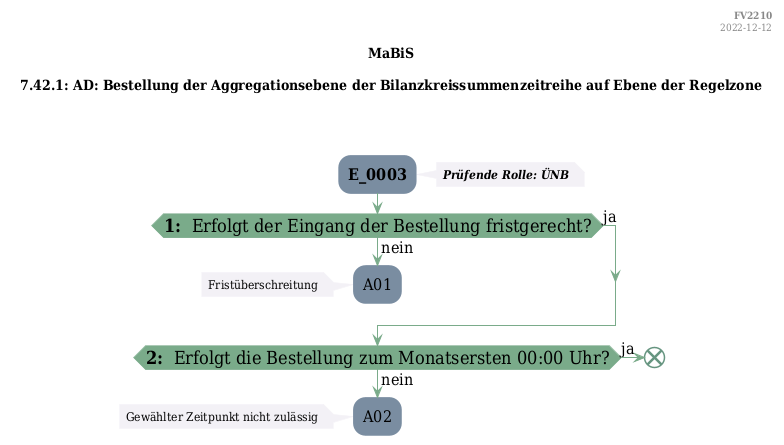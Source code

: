 @startuml
skinparam Shadowing false
skinparam NoteBorderColor #f3f1f6
skinparam NoteBackgroundColor #f3f1f6
skinparam NoteFontSize 12
skinparam ActivityBorderColor none
skinparam ActivityBackgroundColor #7a8da1
skinparam ActivityFontSize 16
skinparam ArrowColor #7aab8a
skinparam ArrowFontSize 16
skinparam ActivityDiamondBackgroundColor #7aab8a
skinparam ActivityDiamondBorderColor #7aab8a
skinparam ActivityDiamondFontSize 18
skinparam defaultFontName DejaVu Serif Condensed
skinparam ActivityEndColor #669580

header
<b>FV2210
2022-12-12
endheader

title
MaBiS

7.42.1: AD: Bestellung der Aggregationsebene der Bilanzkreissummenzeitreihe auf Ebene der Regelzone



end title
:<b>E_0003</b>;
note right
<b><i>Prüfende Rolle: ÜNB
end note

if (<b>1: </b> Erfolgt der Eingang der Bestellung fristgerecht?) then (ja)
else (nein)
    :A01;
    note left
        Fristüberschreitung
    endnote
    kill;
endif
if (<b>2: </b> Erfolgt die Bestellung zum Monatsersten 00:00 Uhr?) then (ja)
    end
else (nein)
    :A02;
    note left
        Gewählter Zeitpunkt nicht zulässig
    endnote
    kill;
endif

@enduml
